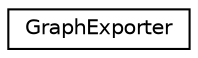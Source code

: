 digraph "Graphical Class Hierarchy"
{
 // LATEX_PDF_SIZE
  edge [fontname="Helvetica",fontsize="10",labelfontname="Helvetica",labelfontsize="10"];
  node [fontname="Helvetica",fontsize="10",shape=record];
  rankdir="LR";
  Node0 [label="GraphExporter",height=0.2,width=0.4,color="black", fillcolor="white", style="filled",URL="$classoperations__research_1_1_graph_exporter.html",tooltip=" "];
}
